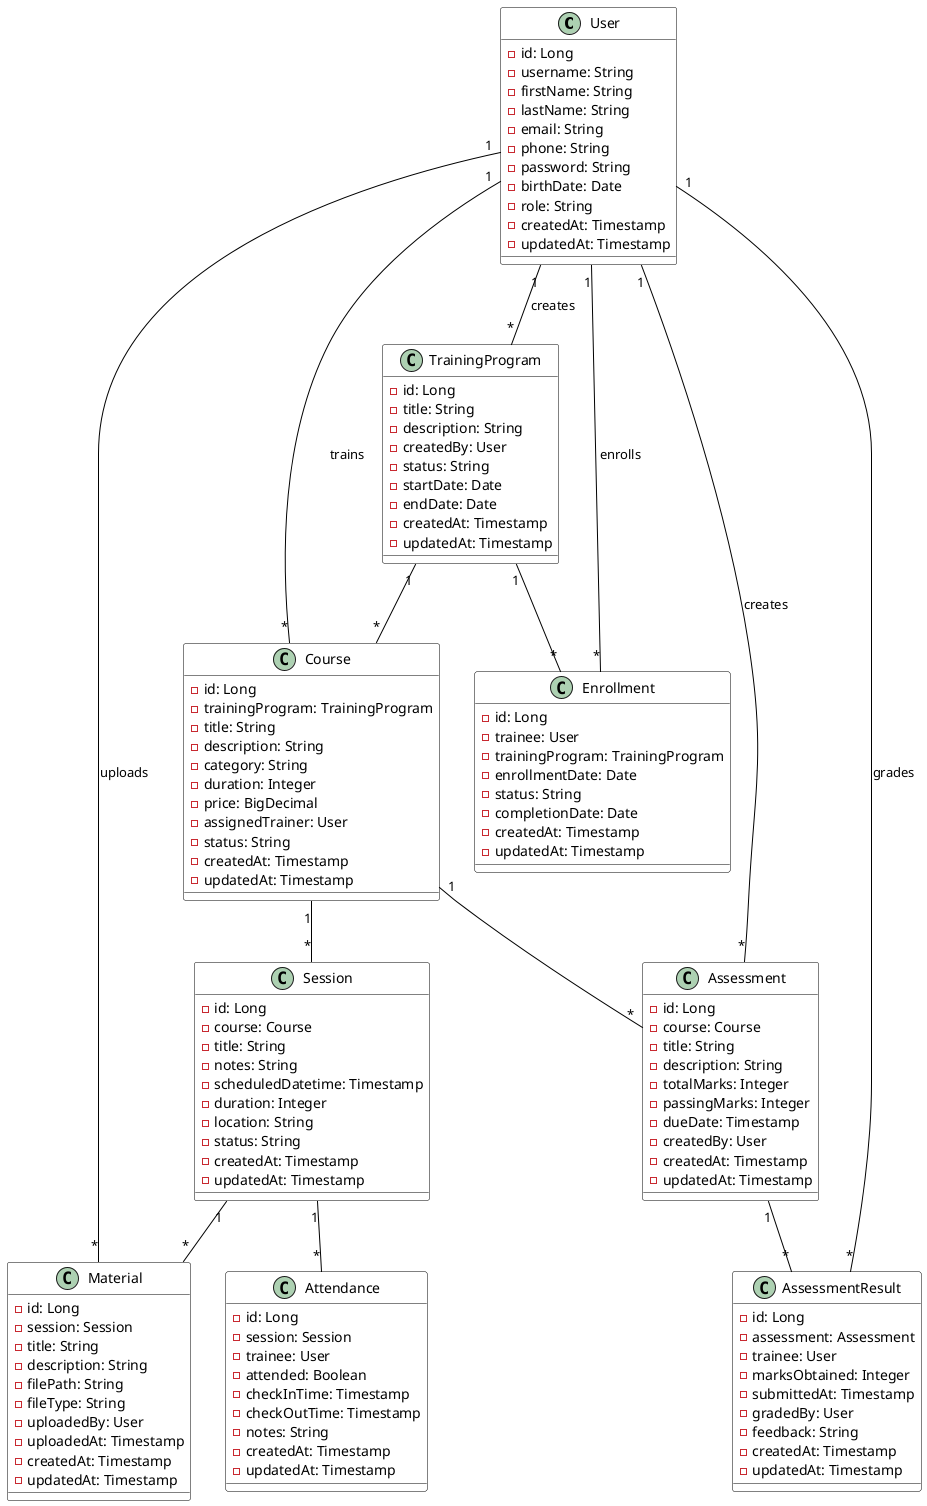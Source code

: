 @startuml Training Management System - Class Diagram

skinparam class {
    BackgroundColor White
    ArrowColor Black
    BorderColor Black
}

class User {
    -id: Long
    -username: String
    -firstName: String
    -lastName: String
    -email: String
    -phone: String
    -password: String
    -birthDate: Date
    -role: String
    -createdAt: Timestamp
    -updatedAt: Timestamp
}

class TrainingProgram {
    -id: Long
    -title: String
    -description: String
    -createdBy: User
    -status: String
    -startDate: Date
    -endDate: Date
    -createdAt: Timestamp
    -updatedAt: Timestamp
}

class Course {
    -id: Long
    -trainingProgram: TrainingProgram
    -title: String
    -description: String
    -category: String
    -duration: Integer
    -price: BigDecimal
    -assignedTrainer: User
    -status: String
    -createdAt: Timestamp
    -updatedAt: Timestamp
}

class Session {
    -id: Long
    -course: Course
    -title: String
    -notes: String
    -scheduledDatetime: Timestamp
    -duration: Integer
    -location: String
    -status: String
    -createdAt: Timestamp
    -updatedAt: Timestamp
}

class Material {
    -id: Long
    -session: Session
    -title: String
    -description: String
    -filePath: String
    -fileType: String
    -uploadedBy: User
    -uploadedAt: Timestamp
    -createdAt: Timestamp
    -updatedAt: Timestamp
}

class Enrollment {
    -id: Long
    -trainee: User
    -trainingProgram: TrainingProgram
    -enrollmentDate: Date
    -status: String
    -completionDate: Date
    -createdAt: Timestamp
    -updatedAt: Timestamp
}

class Attendance {
    -id: Long
    -session: Session
    -trainee: User
    -attended: Boolean
    -checkInTime: Timestamp
    -checkOutTime: Timestamp
    -notes: String
    -createdAt: Timestamp
    -updatedAt: Timestamp
}

class Assessment {
    -id: Long
    -course: Course
    -title: String
    -description: String
    -totalMarks: Integer
    -passingMarks: Integer
    -dueDate: Timestamp
    -createdBy: User
    -createdAt: Timestamp
    -updatedAt: Timestamp
}

class AssessmentResult {
    -id: Long
    -assessment: Assessment
    -trainee: User
    -marksObtained: Integer
    -submittedAt: Timestamp
    -gradedBy: User
    -feedback: String
    -createdAt: Timestamp
    -updatedAt: Timestamp
}

' Relationships
User "1" -- "*" TrainingProgram : creates
User "1" -- "*" Course : trains
User "1" -- "*" Enrollment : enrolls
User "1" -- "*" Material : uploads
User "1" -- "*" Assessment : creates
User "1" -- "*" AssessmentResult : grades

TrainingProgram "1" -- "*" Course
Course "1" -- "*" Session
Session "1" -- "*" Material
Session "1" -- "*" Attendance
Course "1" -- "*" Assessment
Assessment "1" -- "*" AssessmentResult
TrainingProgram "1" -- "*" Enrollment

@enduml 
